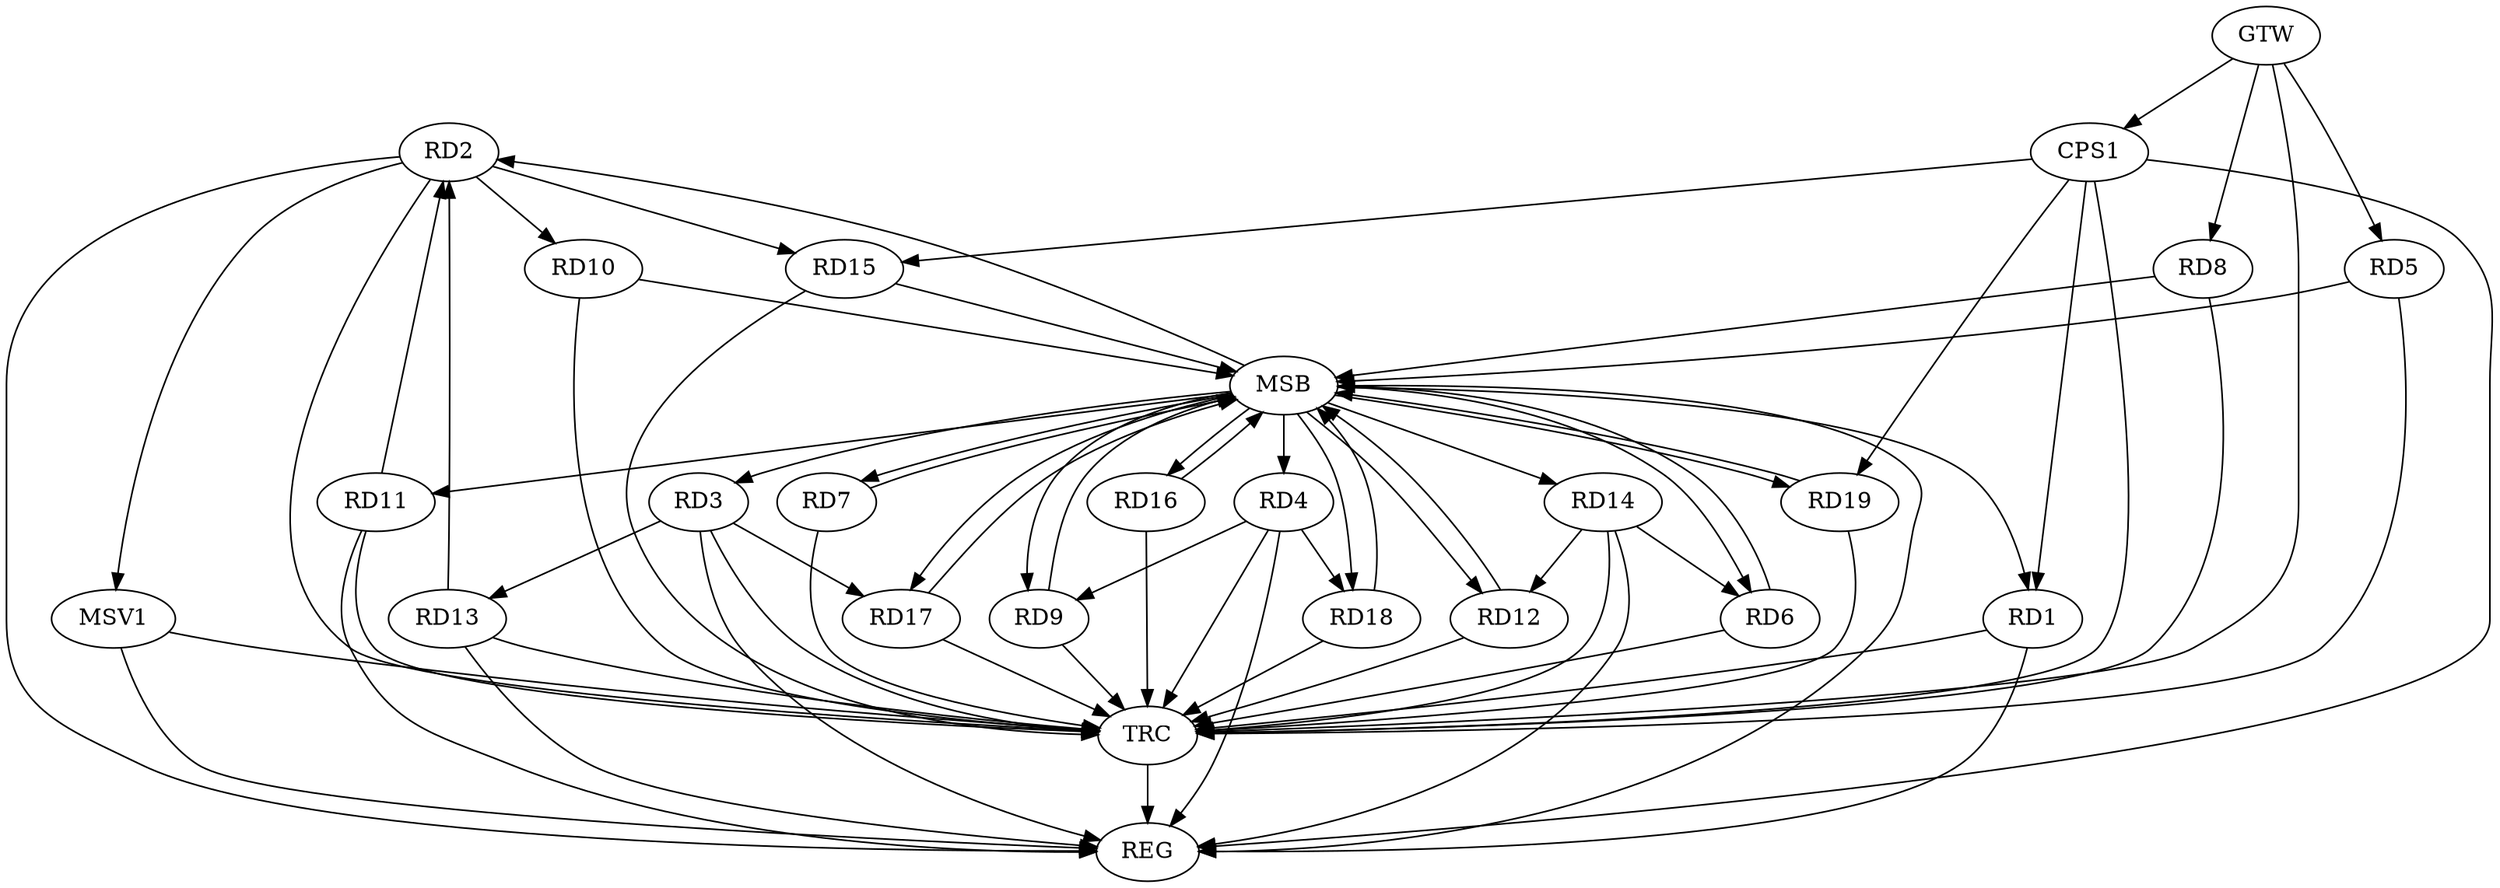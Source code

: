 strict digraph G {
  RD1 [ label="RD1" ];
  RD2 [ label="RD2" ];
  RD3 [ label="RD3" ];
  RD4 [ label="RD4" ];
  RD5 [ label="RD5" ];
  RD6 [ label="RD6" ];
  RD7 [ label="RD7" ];
  RD8 [ label="RD8" ];
  RD9 [ label="RD9" ];
  RD10 [ label="RD10" ];
  RD11 [ label="RD11" ];
  RD12 [ label="RD12" ];
  RD13 [ label="RD13" ];
  RD14 [ label="RD14" ];
  RD15 [ label="RD15" ];
  RD16 [ label="RD16" ];
  RD17 [ label="RD17" ];
  RD18 [ label="RD18" ];
  RD19 [ label="RD19" ];
  CPS1 [ label="CPS1" ];
  GTW [ label="GTW" ];
  REG [ label="REG" ];
  MSB [ label="MSB" ];
  TRC [ label="TRC" ];
  MSV1 [ label="MSV1" ];
  RD2 -> RD10;
  RD11 -> RD2;
  RD13 -> RD2;
  RD2 -> RD15;
  RD3 -> RD13;
  RD3 -> RD17;
  RD4 -> RD9;
  RD4 -> RD18;
  RD14 -> RD6;
  RD14 -> RD12;
  CPS1 -> RD1;
  CPS1 -> RD19;
  CPS1 -> RD15;
  GTW -> RD5;
  GTW -> RD8;
  GTW -> CPS1;
  RD1 -> REG;
  RD2 -> REG;
  RD3 -> REG;
  RD4 -> REG;
  RD11 -> REG;
  RD13 -> REG;
  RD14 -> REG;
  CPS1 -> REG;
  RD5 -> MSB;
  MSB -> RD4;
  MSB -> RD9;
  MSB -> RD12;
  MSB -> RD16;
  MSB -> REG;
  RD6 -> MSB;
  MSB -> RD3;
  RD7 -> MSB;
  RD8 -> MSB;
  MSB -> RD7;
  MSB -> RD14;
  MSB -> RD17;
  RD9 -> MSB;
  MSB -> RD2;
  MSB -> RD11;
  RD10 -> MSB;
  MSB -> RD6;
  MSB -> RD19;
  RD12 -> MSB;
  RD15 -> MSB;
  MSB -> RD1;
  RD16 -> MSB;
  RD17 -> MSB;
  MSB -> RD18;
  RD18 -> MSB;
  RD19 -> MSB;
  RD1 -> TRC;
  RD2 -> TRC;
  RD3 -> TRC;
  RD4 -> TRC;
  RD5 -> TRC;
  RD6 -> TRC;
  RD7 -> TRC;
  RD8 -> TRC;
  RD9 -> TRC;
  RD10 -> TRC;
  RD11 -> TRC;
  RD12 -> TRC;
  RD13 -> TRC;
  RD14 -> TRC;
  RD15 -> TRC;
  RD16 -> TRC;
  RD17 -> TRC;
  RD18 -> TRC;
  RD19 -> TRC;
  CPS1 -> TRC;
  GTW -> TRC;
  TRC -> REG;
  RD2 -> MSV1;
  MSV1 -> REG;
  MSV1 -> TRC;
}
